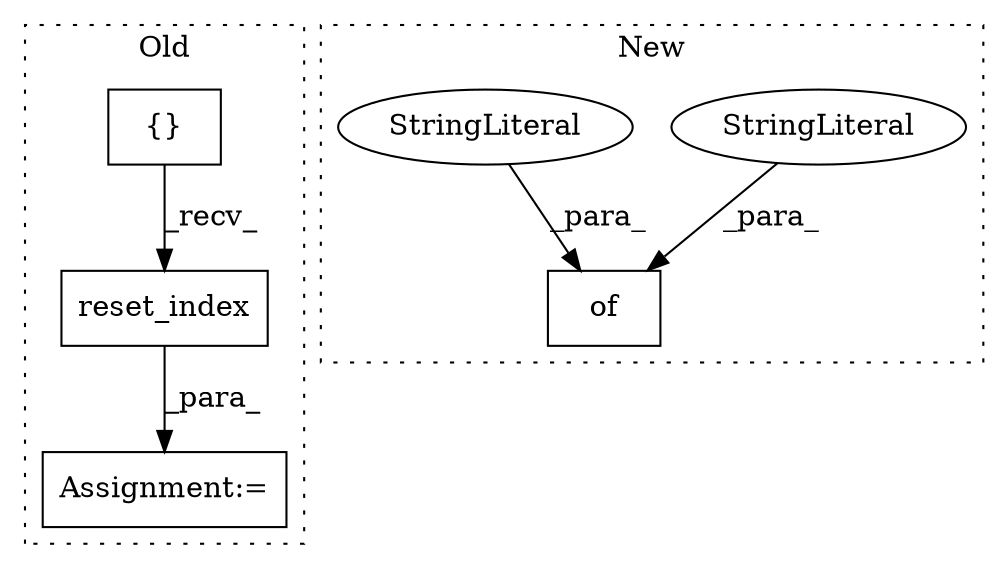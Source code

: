 digraph G {
subgraph cluster0 {
1 [label="reset_index" a="32" s="21160" l="13" shape="box"];
5 [label="{}" a="4" s="21061,21084" l="1,1" shape="box"];
6 [label="Assignment:=" a="7" s="21143" l="1" shape="box"];
label = "Old";
style="dotted";
}
subgraph cluster1 {
2 [label="of" a="32" s="20577,20746" l="3,1" shape="box"];
3 [label="StringLiteral" a="45" s="20693" l="11" shape="ellipse"];
4 [label="StringLiteral" a="45" s="20651" l="13" shape="ellipse"];
label = "New";
style="dotted";
}
1 -> 6 [label="_para_"];
3 -> 2 [label="_para_"];
4 -> 2 [label="_para_"];
5 -> 1 [label="_recv_"];
}